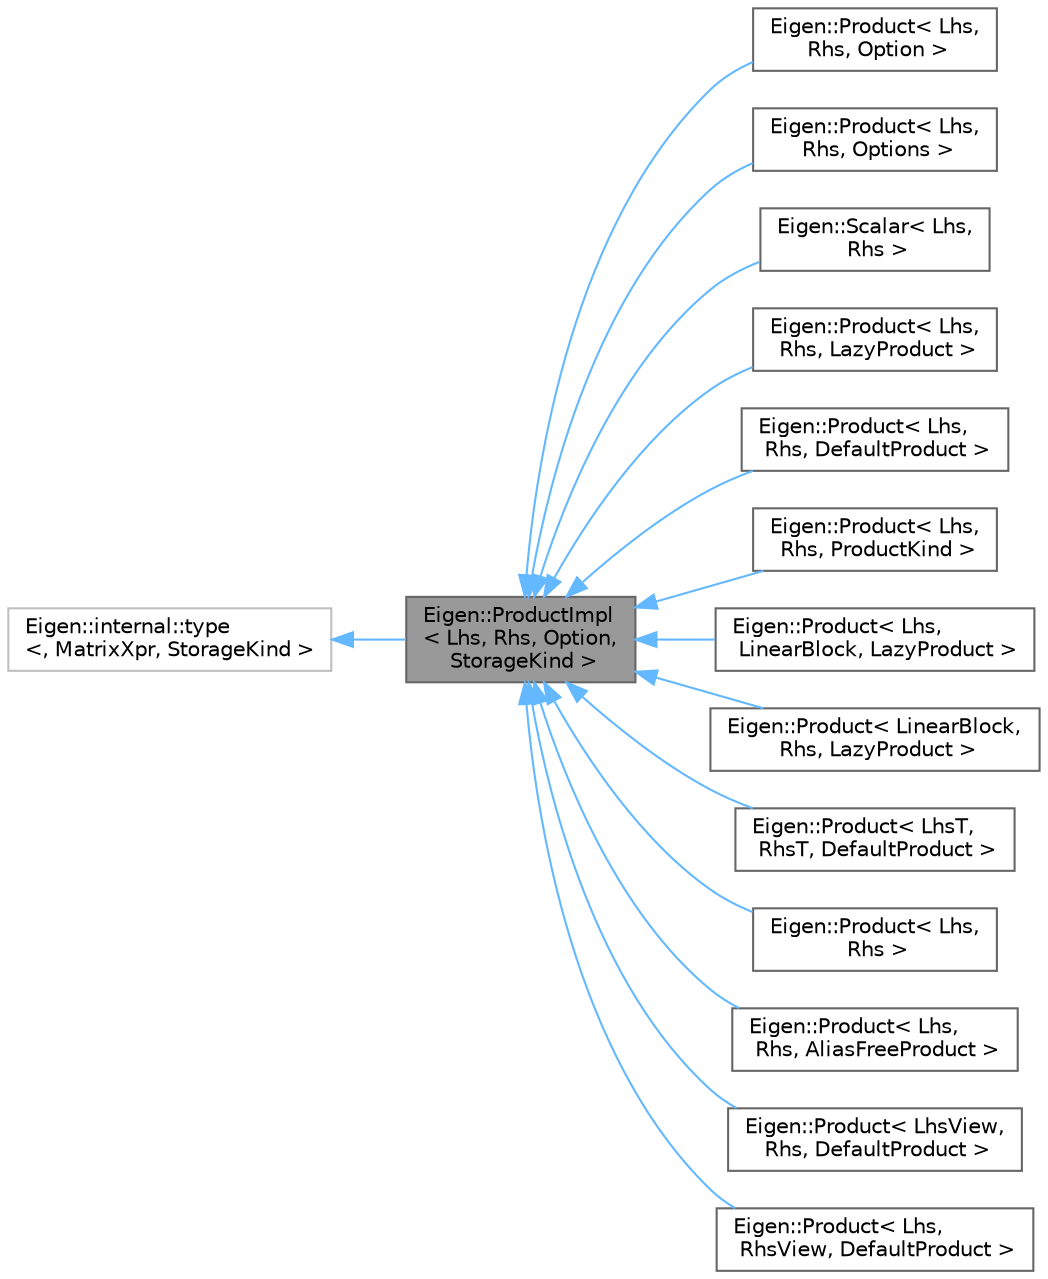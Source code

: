 digraph "Eigen::ProductImpl&lt; Lhs, Rhs, Option, StorageKind &gt;"
{
 // LATEX_PDF_SIZE
  bgcolor="transparent";
  edge [fontname=Helvetica,fontsize=10,labelfontname=Helvetica,labelfontsize=10];
  node [fontname=Helvetica,fontsize=10,shape=box,height=0.2,width=0.4];
  rankdir="LR";
  Node1 [id="Node000001",label="Eigen::ProductImpl\l\< Lhs, Rhs, Option,\l StorageKind \>",height=0.2,width=0.4,color="gray40", fillcolor="grey60", style="filled", fontcolor="black",tooltip=" "];
  Node2 -> Node1 [id="edge15_Node000001_Node000002",dir="back",color="steelblue1",style="solid",tooltip=" "];
  Node2 [id="Node000002",label="Eigen::internal::type\l\<, MatrixXpr, StorageKind \>",height=0.2,width=0.4,color="grey75", fillcolor="white", style="filled",URL="$structEigen_1_1internal_1_1generic__xpr__base.html",tooltip=" "];
  Node1 -> Node3 [id="edge16_Node000001_Node000003",dir="back",color="steelblue1",style="solid",tooltip=" "];
  Node3 [id="Node000003",label="Eigen::Product\< Lhs,\l Rhs, Option \>",height=0.2,width=0.4,color="gray40", fillcolor="white", style="filled",URL="$classEigen_1_1Product.html",tooltip=" "];
  Node1 -> Node4 [id="edge17_Node000001_Node000004",dir="back",color="steelblue1",style="solid",tooltip=" "];
  Node4 [id="Node000004",label="Eigen::Product\< Lhs,\l Rhs, Options \>",height=0.2,width=0.4,color="gray40", fillcolor="white", style="filled",URL="$classEigen_1_1Product.html",tooltip=" "];
  Node1 -> Node5 [id="edge18_Node000001_Node000005",dir="back",color="steelblue1",style="solid",tooltip=" "];
  Node5 [id="Node000005",label="Eigen::Scalar\< Lhs,\l Rhs \>",height=0.2,width=0.4,color="gray40", fillcolor="white", style="filled",URL="$classEigen_1_1Product.html",tooltip=" "];
  Node1 -> Node6 [id="edge19_Node000001_Node000006",dir="back",color="steelblue1",style="solid",tooltip=" "];
  Node6 [id="Node000006",label="Eigen::Product\< Lhs,\l Rhs, LazyProduct \>",height=0.2,width=0.4,color="gray40", fillcolor="white", style="filled",URL="$classEigen_1_1Product.html",tooltip=" "];
  Node1 -> Node7 [id="edge20_Node000001_Node000007",dir="back",color="steelblue1",style="solid",tooltip=" "];
  Node7 [id="Node000007",label="Eigen::Product\< Lhs,\l Rhs, DefaultProduct \>",height=0.2,width=0.4,color="gray40", fillcolor="white", style="filled",URL="$classEigen_1_1Product.html",tooltip=" "];
  Node1 -> Node8 [id="edge21_Node000001_Node000008",dir="back",color="steelblue1",style="solid",tooltip=" "];
  Node8 [id="Node000008",label="Eigen::Product\< Lhs,\l Rhs, ProductKind \>",height=0.2,width=0.4,color="gray40", fillcolor="white", style="filled",URL="$classEigen_1_1Product.html",tooltip=" "];
  Node1 -> Node9 [id="edge22_Node000001_Node000009",dir="back",color="steelblue1",style="solid",tooltip=" "];
  Node9 [id="Node000009",label="Eigen::Product\< Lhs,\l LinearBlock, LazyProduct \>",height=0.2,width=0.4,color="gray40", fillcolor="white", style="filled",URL="$classEigen_1_1Product.html",tooltip=" "];
  Node1 -> Node10 [id="edge23_Node000001_Node000010",dir="back",color="steelblue1",style="solid",tooltip=" "];
  Node10 [id="Node000010",label="Eigen::Product\< LinearBlock,\l Rhs, LazyProduct \>",height=0.2,width=0.4,color="gray40", fillcolor="white", style="filled",URL="$classEigen_1_1Product.html",tooltip=" "];
  Node1 -> Node11 [id="edge24_Node000001_Node000011",dir="back",color="steelblue1",style="solid",tooltip=" "];
  Node11 [id="Node000011",label="Eigen::Product\< LhsT,\l RhsT, DefaultProduct \>",height=0.2,width=0.4,color="gray40", fillcolor="white", style="filled",URL="$classEigen_1_1Product.html",tooltip=" "];
  Node1 -> Node12 [id="edge25_Node000001_Node000012",dir="back",color="steelblue1",style="solid",tooltip=" "];
  Node12 [id="Node000012",label="Eigen::Product\< Lhs,\l Rhs \>",height=0.2,width=0.4,color="gray40", fillcolor="white", style="filled",URL="$classEigen_1_1Product.html",tooltip=" "];
  Node1 -> Node13 [id="edge26_Node000001_Node000013",dir="back",color="steelblue1",style="solid",tooltip=" "];
  Node13 [id="Node000013",label="Eigen::Product\< Lhs,\l Rhs, AliasFreeProduct \>",height=0.2,width=0.4,color="gray40", fillcolor="white", style="filled",URL="$classEigen_1_1Product.html",tooltip=" "];
  Node1 -> Node14 [id="edge27_Node000001_Node000014",dir="back",color="steelblue1",style="solid",tooltip=" "];
  Node14 [id="Node000014",label="Eigen::Product\< LhsView,\l Rhs, DefaultProduct \>",height=0.2,width=0.4,color="gray40", fillcolor="white", style="filled",URL="$classEigen_1_1Product.html",tooltip=" "];
  Node1 -> Node15 [id="edge28_Node000001_Node000015",dir="back",color="steelblue1",style="solid",tooltip=" "];
  Node15 [id="Node000015",label="Eigen::Product\< Lhs,\l RhsView, DefaultProduct \>",height=0.2,width=0.4,color="gray40", fillcolor="white", style="filled",URL="$classEigen_1_1Product.html",tooltip=" "];
}
